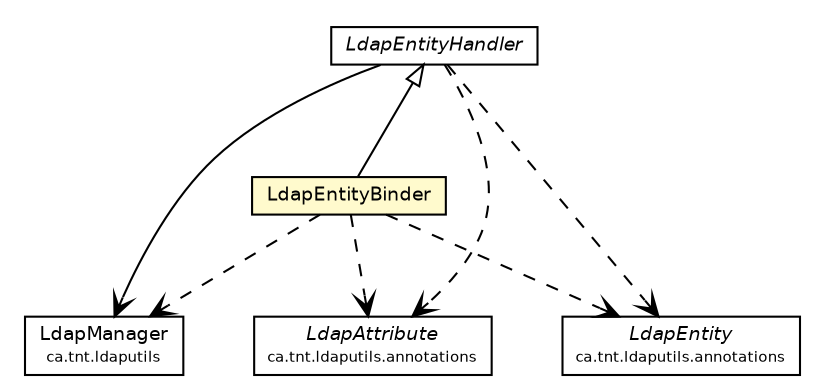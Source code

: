 #!/usr/local/bin/dot
#
# Class diagram 
# Generated by UmlGraph version 4.6 (http://www.spinellis.gr/sw/umlgraph)
#

digraph G {
	edge [fontname="Helvetica",fontsize=10,labelfontname="Helvetica",labelfontsize=10];
	node [fontname="Helvetica",fontsize=10,shape=plaintext];
	// ca.tnt.ldaputils.LdapManager
	c893 [label=<<table border="0" cellborder="1" cellspacing="0" cellpadding="2" port="p" href="../../LdapManager.html">
		<tr><td><table border="0" cellspacing="0" cellpadding="1">
			<tr><td> LdapManager </td></tr>
			<tr><td><font point-size="7.0"> ca.tnt.ldaputils </font></td></tr>
		</table></td></tr>
		</table>>, fontname="Helvetica", fontcolor="black", fontsize=9.0];
	// ca.tnt.ldaputils.annotations.LdapAttribute
	c904 [label=<<table border="0" cellborder="1" cellspacing="0" cellpadding="2" port="p" href="../LdapAttribute.html">
		<tr><td><table border="0" cellspacing="0" cellpadding="1">
			<tr><td><font face="Helvetica-Oblique"> LdapAttribute </font></td></tr>
			<tr><td><font point-size="7.0"> ca.tnt.ldaputils.annotations </font></td></tr>
		</table></td></tr>
		</table>>, fontname="Helvetica", fontcolor="black", fontsize=9.0];
	// ca.tnt.ldaputils.annotations.LdapEntity
	c906 [label=<<table border="0" cellborder="1" cellspacing="0" cellpadding="2" port="p" href="../LdapEntity.html">
		<tr><td><table border="0" cellspacing="0" cellpadding="1">
			<tr><td><font face="Helvetica-Oblique"> LdapEntity </font></td></tr>
			<tr><td><font point-size="7.0"> ca.tnt.ldaputils.annotations </font></td></tr>
		</table></td></tr>
		</table>>, fontname="Helvetica", fontcolor="black", fontsize=9.0];
	// ca.tnt.ldaputils.annotations.processing.LdapEntityHandler
	c910 [label=<<table border="0" cellborder="1" cellspacing="0" cellpadding="2" port="p" href="./LdapEntityHandler.html">
		<tr><td><table border="0" cellspacing="0" cellpadding="1">
			<tr><td><font face="Helvetica-Oblique"> LdapEntityHandler </font></td></tr>
		</table></td></tr>
		</table>>, fontname="Helvetica", fontcolor="black", fontsize=9.0];
	// ca.tnt.ldaputils.annotations.processing.LdapEntityBinder
	c911 [label=<<table border="0" cellborder="1" cellspacing="0" cellpadding="2" port="p" bgcolor="lemonChiffon" href="./LdapEntityBinder.html">
		<tr><td><table border="0" cellspacing="0" cellpadding="1">
			<tr><td> LdapEntityBinder </td></tr>
		</table></td></tr>
		</table>>, fontname="Helvetica", fontcolor="black", fontsize=9.0];
	//ca.tnt.ldaputils.annotations.processing.LdapEntityBinder extends ca.tnt.ldaputils.annotations.processing.LdapEntityHandler
	c910:p -> c911:p [dir=back,arrowtail=empty];
	// ca.tnt.ldaputils.annotations.processing.LdapEntityHandler NAVASSOC ca.tnt.ldaputils.LdapManager
	c910:p -> c893:p [taillabel="", label="", headlabel="", fontname="Helvetica", fontcolor="black", fontsize=10.0, color="black", arrowhead=open];
	// ca.tnt.ldaputils.annotations.processing.LdapEntityHandler DEPEND ca.tnt.ldaputils.annotations.LdapEntity
	c910:p -> c906:p [taillabel="", label="", headlabel="", fontname="Helvetica", fontcolor="black", fontsize=10.0, color="black", arrowhead=open, style=dashed];
	// ca.tnt.ldaputils.annotations.processing.LdapEntityHandler DEPEND ca.tnt.ldaputils.annotations.LdapAttribute
	c910:p -> c904:p [taillabel="", label="", headlabel="", fontname="Helvetica", fontcolor="black", fontsize=10.0, color="black", arrowhead=open, style=dashed];
	// ca.tnt.ldaputils.annotations.processing.LdapEntityBinder DEPEND ca.tnt.ldaputils.annotations.LdapEntity
	c911:p -> c906:p [taillabel="", label="", headlabel="", fontname="Helvetica", fontcolor="black", fontsize=10.0, color="black", arrowhead=open, style=dashed];
	// ca.tnt.ldaputils.annotations.processing.LdapEntityBinder DEPEND ca.tnt.ldaputils.LdapManager
	c911:p -> c893:p [taillabel="", label="", headlabel="", fontname="Helvetica", fontcolor="black", fontsize=10.0, color="black", arrowhead=open, style=dashed];
	// ca.tnt.ldaputils.annotations.processing.LdapEntityBinder DEPEND ca.tnt.ldaputils.annotations.LdapAttribute
	c911:p -> c904:p [taillabel="", label="", headlabel="", fontname="Helvetica", fontcolor="black", fontsize=10.0, color="black", arrowhead=open, style=dashed];
}

